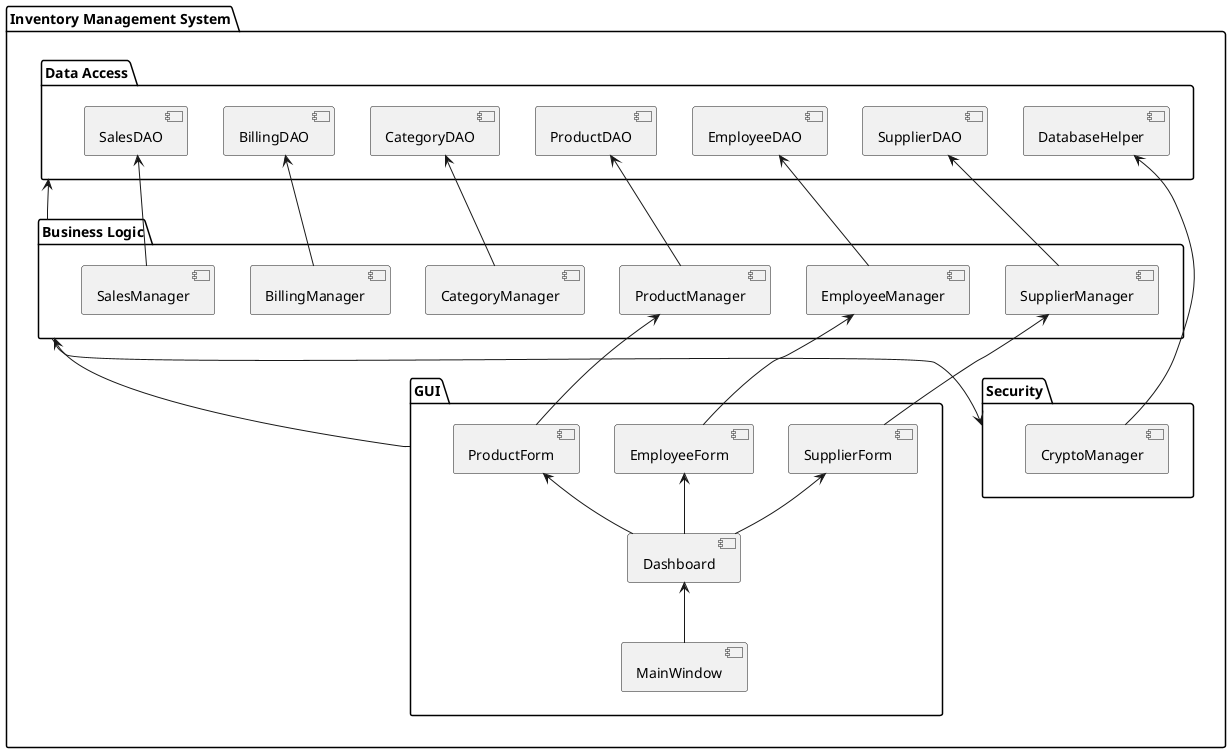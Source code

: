 @startuml
package "Inventory Management System" {
  [GUI] -down-> [Business Logic]
  [Business Logic] -down-> [Data Access]
  [Business Logic] -down-> [Security]
}

package GUI {
  [MainWindow]
  [Dashboard]
  [ProductForm]
  [EmployeeForm]
  [SupplierForm]
}

package "Business Logic" {
  [ProductManager]
  [EmployeeManager]
  [SupplierManager]
  [CategoryManager]
  [BillingManager]
  [SalesManager]
}

package "Data Access" {
  [DatabaseHelper]
  [ProductDAO]
  [EmployeeDAO]
  [SupplierDAO]
  [CategoryDAO]
  [BillingDAO]
  [SalesDAO]
}

package Security {
  [CryptoManager]
}

[MainWindow] -up-> [Dashboard]
[Dashboard] -up-> [ProductForm]
[Dashboard] -up-> [EmployeeForm]
[Dashboard] -up-> [SupplierForm]
[ProductForm] -up-> [ProductManager]
[EmployeeForm] -up-> [EmployeeManager]
[SupplierForm] -up-> [SupplierManager]
[ProductManager] -up-> [ProductDAO]
[EmployeeManager] -up-> [EmployeeDAO]
[SupplierManager] -up-> [SupplierDAO]
[CategoryManager] -up-> [CategoryDAO]
[BillingManager] -up-> [BillingDAO]
[SalesManager] -up-> [SalesDAO]
[CryptoManager] -up-> [DatabaseHelper]
@enduml
